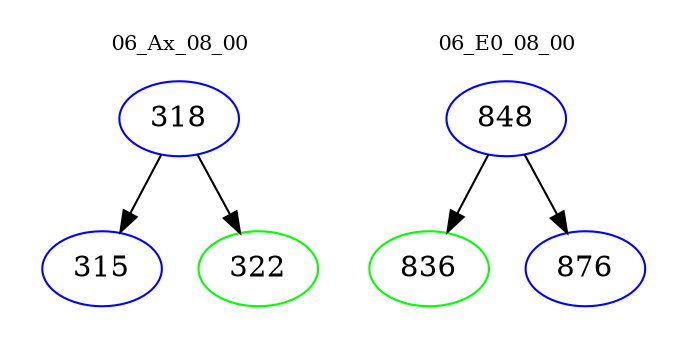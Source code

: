 digraph{
subgraph cluster_0 {
color = white
label = "06_Ax_08_00";
fontsize=10;
T0_318 [label="318", color="blue"]
T0_318 -> T0_315 [color="black"]
T0_315 [label="315", color="blue"]
T0_318 -> T0_322 [color="black"]
T0_322 [label="322", color="green"]
}
subgraph cluster_1 {
color = white
label = "06_E0_08_00";
fontsize=10;
T1_848 [label="848", color="blue"]
T1_848 -> T1_836 [color="black"]
T1_836 [label="836", color="green"]
T1_848 -> T1_876 [color="black"]
T1_876 [label="876", color="blue"]
}
}
